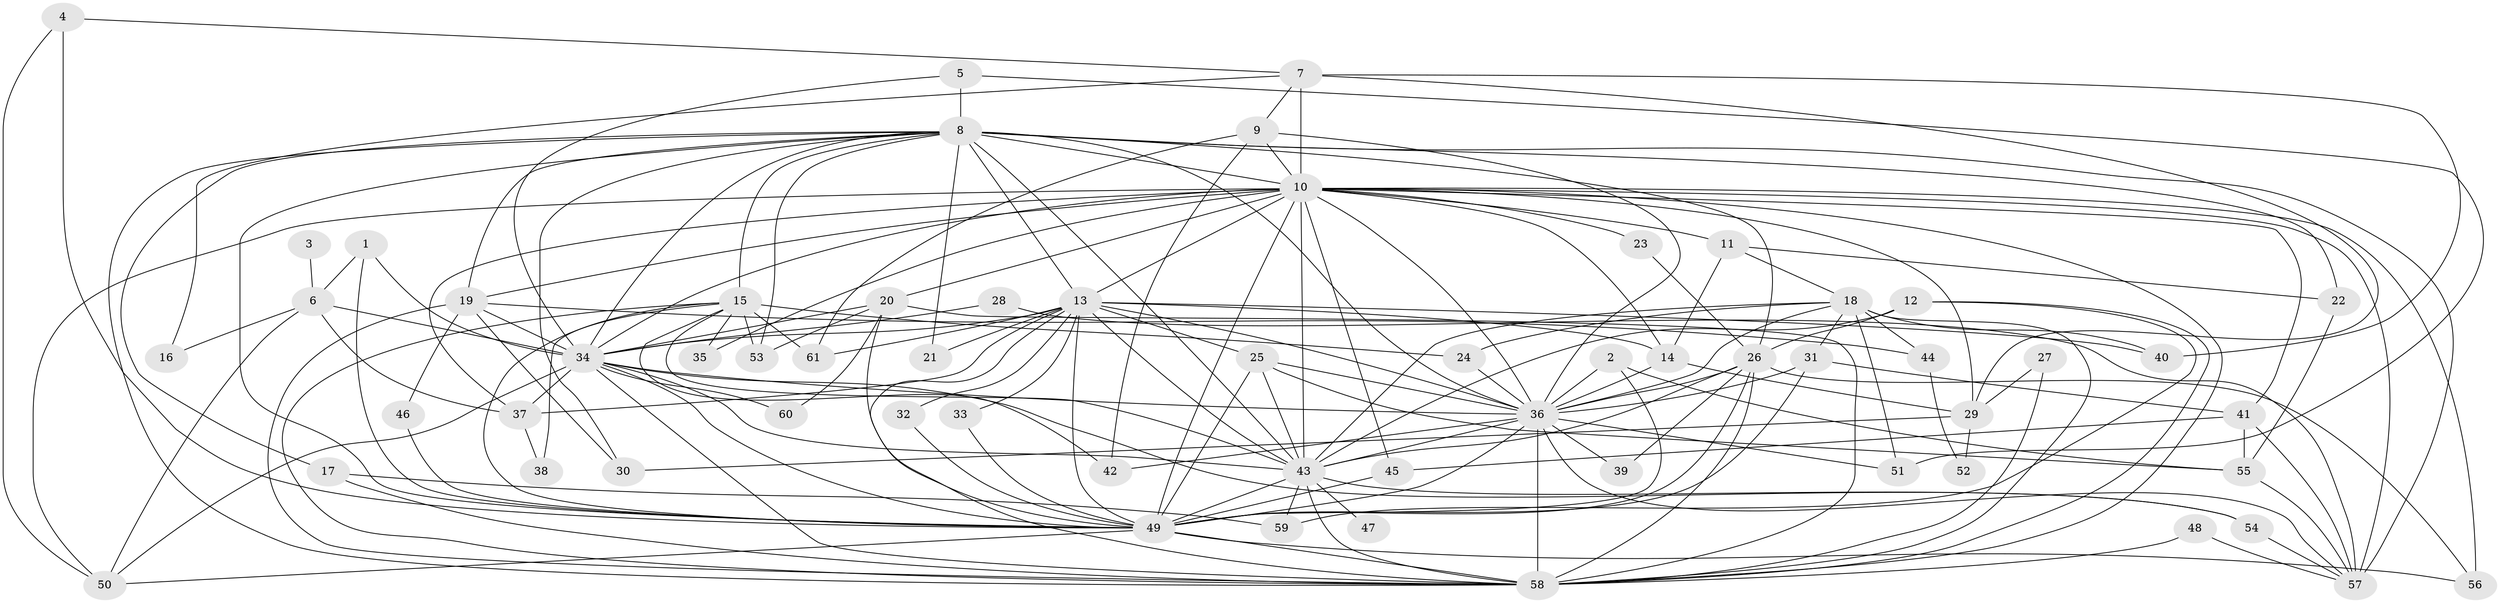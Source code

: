 // original degree distribution, {23: 0.01639344262295082, 28: 0.00819672131147541, 20: 0.01639344262295082, 25: 0.00819672131147541, 11: 0.00819672131147541, 18: 0.00819672131147541, 22: 0.00819672131147541, 21: 0.00819672131147541, 5: 0.04918032786885246, 9: 0.01639344262295082, 3: 0.1885245901639344, 8: 0.00819672131147541, 10: 0.00819672131147541, 4: 0.06557377049180328, 2: 0.5491803278688525, 7: 0.01639344262295082, 6: 0.01639344262295082}
// Generated by graph-tools (version 1.1) at 2025/01/03/09/25 03:01:24]
// undirected, 61 vertices, 170 edges
graph export_dot {
graph [start="1"]
  node [color=gray90,style=filled];
  1;
  2;
  3;
  4;
  5;
  6;
  7;
  8;
  9;
  10;
  11;
  12;
  13;
  14;
  15;
  16;
  17;
  18;
  19;
  20;
  21;
  22;
  23;
  24;
  25;
  26;
  27;
  28;
  29;
  30;
  31;
  32;
  33;
  34;
  35;
  36;
  37;
  38;
  39;
  40;
  41;
  42;
  43;
  44;
  45;
  46;
  47;
  48;
  49;
  50;
  51;
  52;
  53;
  54;
  55;
  56;
  57;
  58;
  59;
  60;
  61;
  1 -- 6 [weight=1.0];
  1 -- 34 [weight=1.0];
  1 -- 49 [weight=1.0];
  2 -- 36 [weight=1.0];
  2 -- 49 [weight=1.0];
  2 -- 55 [weight=1.0];
  3 -- 6 [weight=1.0];
  4 -- 7 [weight=1.0];
  4 -- 49 [weight=1.0];
  4 -- 50 [weight=1.0];
  5 -- 8 [weight=1.0];
  5 -- 34 [weight=1.0];
  5 -- 51 [weight=1.0];
  6 -- 16 [weight=1.0];
  6 -- 34 [weight=1.0];
  6 -- 37 [weight=1.0];
  6 -- 50 [weight=1.0];
  7 -- 9 [weight=1.0];
  7 -- 10 [weight=2.0];
  7 -- 16 [weight=1.0];
  7 -- 29 [weight=1.0];
  7 -- 40 [weight=1.0];
  8 -- 10 [weight=3.0];
  8 -- 13 [weight=1.0];
  8 -- 15 [weight=1.0];
  8 -- 17 [weight=1.0];
  8 -- 19 [weight=1.0];
  8 -- 21 [weight=1.0];
  8 -- 22 [weight=1.0];
  8 -- 26 [weight=1.0];
  8 -- 30 [weight=1.0];
  8 -- 34 [weight=1.0];
  8 -- 36 [weight=2.0];
  8 -- 43 [weight=1.0];
  8 -- 49 [weight=1.0];
  8 -- 53 [weight=1.0];
  8 -- 57 [weight=1.0];
  8 -- 58 [weight=1.0];
  9 -- 10 [weight=1.0];
  9 -- 36 [weight=1.0];
  9 -- 42 [weight=1.0];
  9 -- 61 [weight=1.0];
  10 -- 11 [weight=1.0];
  10 -- 13 [weight=4.0];
  10 -- 14 [weight=1.0];
  10 -- 19 [weight=1.0];
  10 -- 20 [weight=1.0];
  10 -- 23 [weight=1.0];
  10 -- 29 [weight=1.0];
  10 -- 34 [weight=3.0];
  10 -- 35 [weight=1.0];
  10 -- 36 [weight=4.0];
  10 -- 37 [weight=1.0];
  10 -- 41 [weight=1.0];
  10 -- 43 [weight=3.0];
  10 -- 45 [weight=1.0];
  10 -- 49 [weight=3.0];
  10 -- 50 [weight=1.0];
  10 -- 56 [weight=1.0];
  10 -- 57 [weight=2.0];
  10 -- 58 [weight=4.0];
  11 -- 14 [weight=1.0];
  11 -- 18 [weight=1.0];
  11 -- 22 [weight=1.0];
  12 -- 26 [weight=1.0];
  12 -- 43 [weight=1.0];
  12 -- 58 [weight=1.0];
  12 -- 59 [weight=1.0];
  13 -- 14 [weight=1.0];
  13 -- 21 [weight=1.0];
  13 -- 25 [weight=1.0];
  13 -- 32 [weight=1.0];
  13 -- 33 [weight=1.0];
  13 -- 34 [weight=1.0];
  13 -- 36 [weight=2.0];
  13 -- 37 [weight=1.0];
  13 -- 40 [weight=1.0];
  13 -- 43 [weight=2.0];
  13 -- 49 [weight=2.0];
  13 -- 58 [weight=1.0];
  13 -- 61 [weight=1.0];
  14 -- 29 [weight=1.0];
  14 -- 36 [weight=1.0];
  15 -- 24 [weight=1.0];
  15 -- 35 [weight=1.0];
  15 -- 38 [weight=1.0];
  15 -- 42 [weight=1.0];
  15 -- 43 [weight=1.0];
  15 -- 49 [weight=1.0];
  15 -- 53 [weight=1.0];
  15 -- 58 [weight=1.0];
  15 -- 61 [weight=1.0];
  17 -- 58 [weight=1.0];
  17 -- 59 [weight=1.0];
  18 -- 24 [weight=1.0];
  18 -- 31 [weight=1.0];
  18 -- 36 [weight=1.0];
  18 -- 40 [weight=1.0];
  18 -- 43 [weight=1.0];
  18 -- 44 [weight=1.0];
  18 -- 51 [weight=1.0];
  18 -- 58 [weight=2.0];
  19 -- 30 [weight=1.0];
  19 -- 34 [weight=1.0];
  19 -- 44 [weight=2.0];
  19 -- 46 [weight=1.0];
  19 -- 58 [weight=1.0];
  20 -- 34 [weight=1.0];
  20 -- 49 [weight=1.0];
  20 -- 53 [weight=1.0];
  20 -- 58 [weight=1.0];
  20 -- 60 [weight=1.0];
  22 -- 55 [weight=1.0];
  23 -- 26 [weight=1.0];
  24 -- 36 [weight=1.0];
  25 -- 36 [weight=1.0];
  25 -- 43 [weight=1.0];
  25 -- 49 [weight=1.0];
  25 -- 55 [weight=1.0];
  26 -- 36 [weight=1.0];
  26 -- 39 [weight=1.0];
  26 -- 43 [weight=1.0];
  26 -- 49 [weight=1.0];
  26 -- 56 [weight=1.0];
  26 -- 58 [weight=1.0];
  27 -- 29 [weight=1.0];
  27 -- 58 [weight=1.0];
  28 -- 34 [weight=1.0];
  28 -- 57 [weight=1.0];
  29 -- 30 [weight=1.0];
  29 -- 52 [weight=1.0];
  31 -- 36 [weight=1.0];
  31 -- 41 [weight=1.0];
  31 -- 49 [weight=1.0];
  32 -- 49 [weight=1.0];
  33 -- 49 [weight=1.0];
  34 -- 36 [weight=1.0];
  34 -- 37 [weight=1.0];
  34 -- 43 [weight=2.0];
  34 -- 49 [weight=2.0];
  34 -- 50 [weight=1.0];
  34 -- 54 [weight=1.0];
  34 -- 58 [weight=2.0];
  34 -- 60 [weight=1.0];
  36 -- 39 [weight=1.0];
  36 -- 42 [weight=1.0];
  36 -- 43 [weight=1.0];
  36 -- 49 [weight=1.0];
  36 -- 51 [weight=1.0];
  36 -- 57 [weight=1.0];
  36 -- 58 [weight=2.0];
  37 -- 38 [weight=1.0];
  41 -- 45 [weight=1.0];
  41 -- 55 [weight=1.0];
  41 -- 57 [weight=1.0];
  43 -- 47 [weight=1.0];
  43 -- 49 [weight=2.0];
  43 -- 54 [weight=1.0];
  43 -- 58 [weight=1.0];
  43 -- 59 [weight=1.0];
  44 -- 52 [weight=1.0];
  45 -- 49 [weight=2.0];
  46 -- 49 [weight=1.0];
  48 -- 57 [weight=1.0];
  48 -- 58 [weight=1.0];
  49 -- 50 [weight=1.0];
  49 -- 56 [weight=1.0];
  49 -- 58 [weight=2.0];
  54 -- 57 [weight=1.0];
  55 -- 57 [weight=1.0];
}
